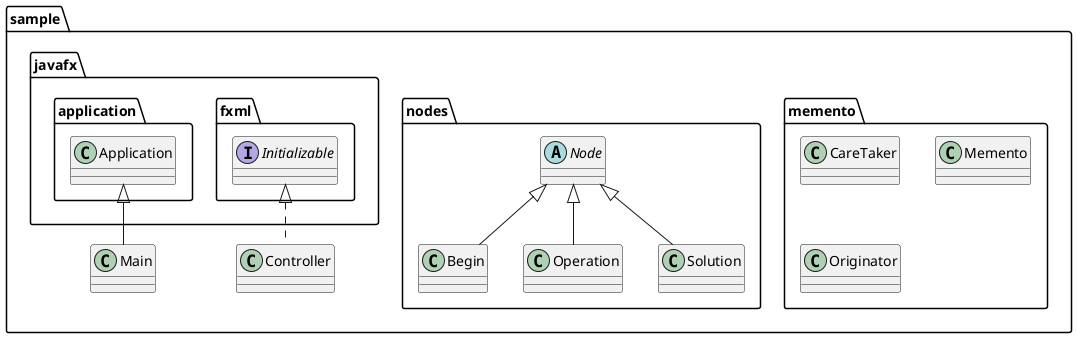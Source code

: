 @startuml

package sample <<Folder>>{
package memento <<Folder>>{
class CareTaker
class Memento
class Originator
}
package nodes <<Folder>>{
abstract class Node
class Begin extends Node
class Operation extends Node
class Solution extends Node
}
class Main extends javafx.application.Application
class Controller implements javafx.fxml.Initializable
}


@enduml